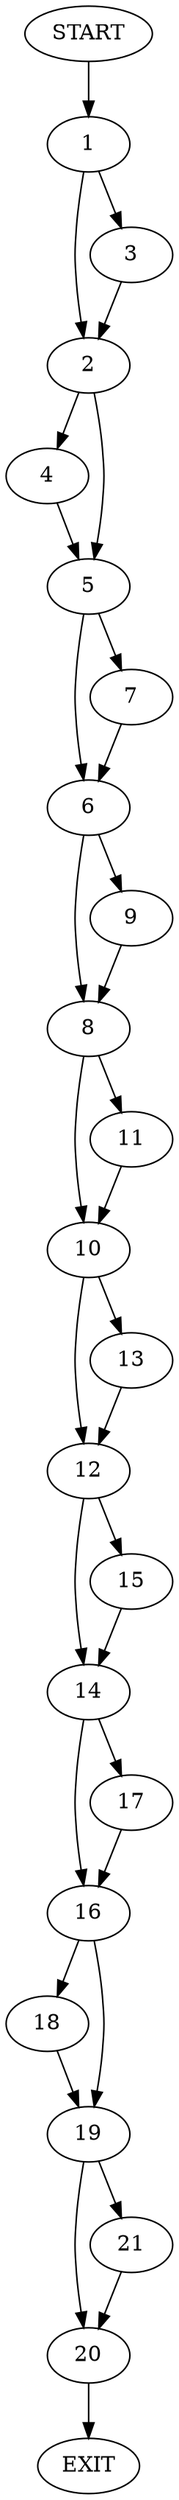 digraph {
0 [label="START"]
22 [label="EXIT"]
0 -> 1
1 -> 2
1 -> 3
2 -> 4
2 -> 5
3 -> 2
5 -> 6
5 -> 7
4 -> 5
7 -> 6
6 -> 8
6 -> 9
8 -> 10
8 -> 11
9 -> 8
10 -> 12
10 -> 13
11 -> 10
13 -> 12
12 -> 14
12 -> 15
15 -> 14
14 -> 16
14 -> 17
16 -> 18
16 -> 19
17 -> 16
19 -> 20
19 -> 21
18 -> 19
21 -> 20
20 -> 22
}
